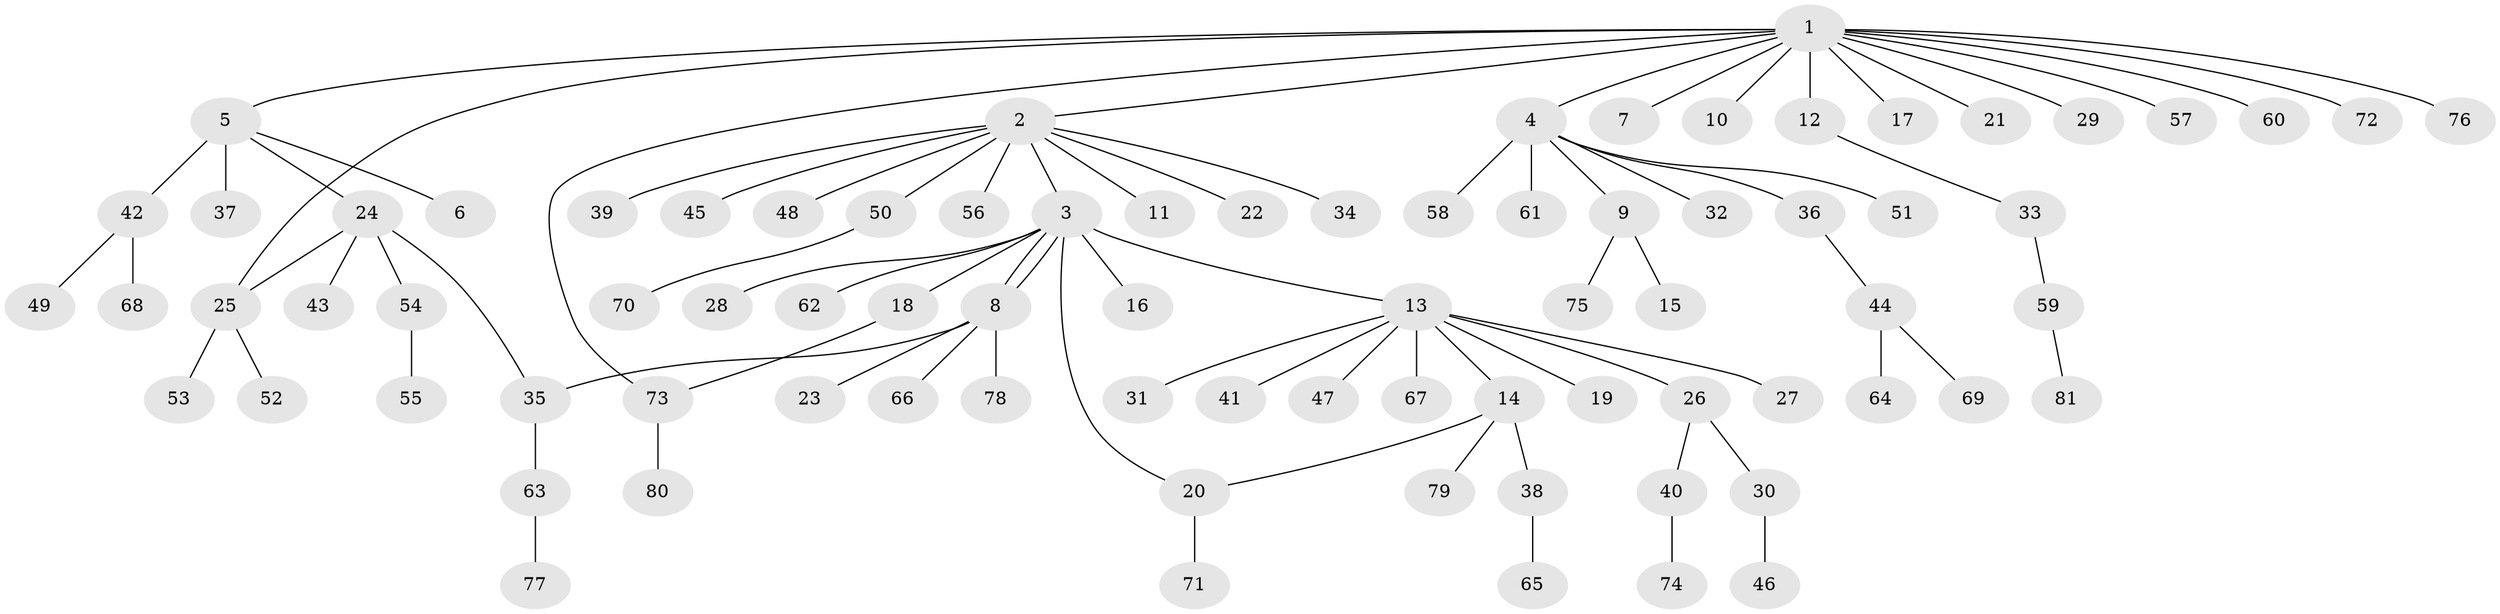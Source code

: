 // Generated by graph-tools (version 1.1) at 2025/14/03/09/25 04:14:42]
// undirected, 81 vertices, 85 edges
graph export_dot {
graph [start="1"]
  node [color=gray90,style=filled];
  1;
  2;
  3;
  4;
  5;
  6;
  7;
  8;
  9;
  10;
  11;
  12;
  13;
  14;
  15;
  16;
  17;
  18;
  19;
  20;
  21;
  22;
  23;
  24;
  25;
  26;
  27;
  28;
  29;
  30;
  31;
  32;
  33;
  34;
  35;
  36;
  37;
  38;
  39;
  40;
  41;
  42;
  43;
  44;
  45;
  46;
  47;
  48;
  49;
  50;
  51;
  52;
  53;
  54;
  55;
  56;
  57;
  58;
  59;
  60;
  61;
  62;
  63;
  64;
  65;
  66;
  67;
  68;
  69;
  70;
  71;
  72;
  73;
  74;
  75;
  76;
  77;
  78;
  79;
  80;
  81;
  1 -- 2;
  1 -- 4;
  1 -- 5;
  1 -- 7;
  1 -- 10;
  1 -- 12;
  1 -- 17;
  1 -- 21;
  1 -- 25;
  1 -- 29;
  1 -- 57;
  1 -- 60;
  1 -- 72;
  1 -- 73;
  1 -- 76;
  2 -- 3;
  2 -- 11;
  2 -- 22;
  2 -- 34;
  2 -- 39;
  2 -- 45;
  2 -- 48;
  2 -- 50;
  2 -- 56;
  3 -- 8;
  3 -- 8;
  3 -- 13;
  3 -- 16;
  3 -- 18;
  3 -- 20;
  3 -- 28;
  3 -- 62;
  4 -- 9;
  4 -- 32;
  4 -- 36;
  4 -- 51;
  4 -- 58;
  4 -- 61;
  5 -- 6;
  5 -- 24;
  5 -- 37;
  5 -- 42;
  8 -- 23;
  8 -- 35;
  8 -- 66;
  8 -- 78;
  9 -- 15;
  9 -- 75;
  12 -- 33;
  13 -- 14;
  13 -- 19;
  13 -- 26;
  13 -- 27;
  13 -- 31;
  13 -- 41;
  13 -- 47;
  13 -- 67;
  14 -- 20;
  14 -- 38;
  14 -- 79;
  18 -- 73;
  20 -- 71;
  24 -- 25;
  24 -- 35;
  24 -- 43;
  24 -- 54;
  25 -- 52;
  25 -- 53;
  26 -- 30;
  26 -- 40;
  30 -- 46;
  33 -- 59;
  35 -- 63;
  36 -- 44;
  38 -- 65;
  40 -- 74;
  42 -- 49;
  42 -- 68;
  44 -- 64;
  44 -- 69;
  50 -- 70;
  54 -- 55;
  59 -- 81;
  63 -- 77;
  73 -- 80;
}
